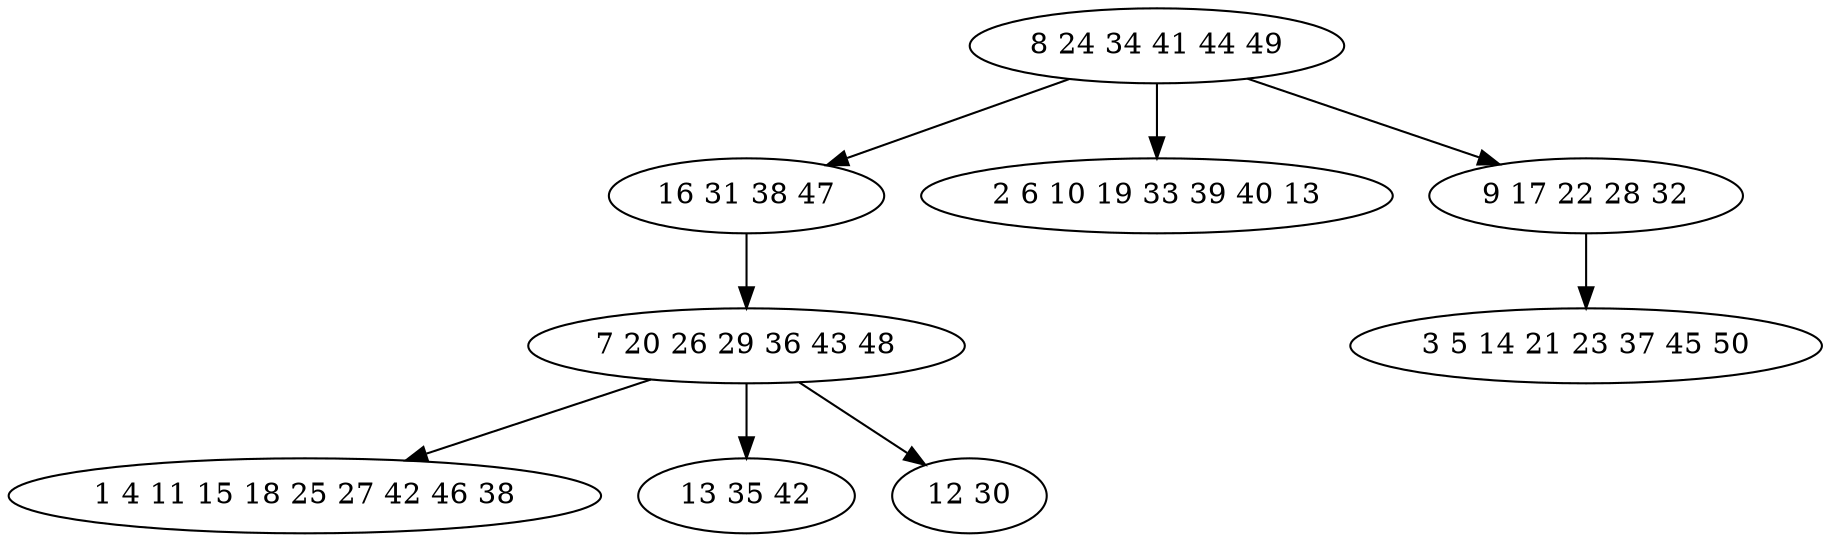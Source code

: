 digraph true_tree {
	"0" -> "1"
	"1" -> "2"
	"2" -> "3"
	"0" -> "4"
	"2" -> "5"
	"0" -> "6"
	"2" -> "7"
	"6" -> "8"
	"0" [label="8 24 34 41 44 49"];
	"1" [label="16 31 38 47"];
	"2" [label="7 20 26 29 36 43 48"];
	"3" [label="1 4 11 15 18 25 27 42 46 38"];
	"4" [label="2 6 10 19 33 39 40 13"];
	"5" [label="13 35 42"];
	"6" [label="9 17 22 28 32"];
	"7" [label="12 30"];
	"8" [label="3 5 14 21 23 37 45 50"];
}
